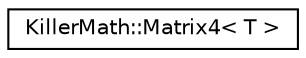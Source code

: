 digraph "Graphical Class Hierarchy"
{
  edge [fontname="Helvetica",fontsize="10",labelfontname="Helvetica",labelfontsize="10"];
  node [fontname="Helvetica",fontsize="10",shape=record];
  rankdir="LR";
  Node0 [label="KillerMath::Matrix4\< T \>",height=0.2,width=0.4,color="black", fillcolor="white", style="filled",URL="$class_killer_math_1_1_matrix4.html"];
}
